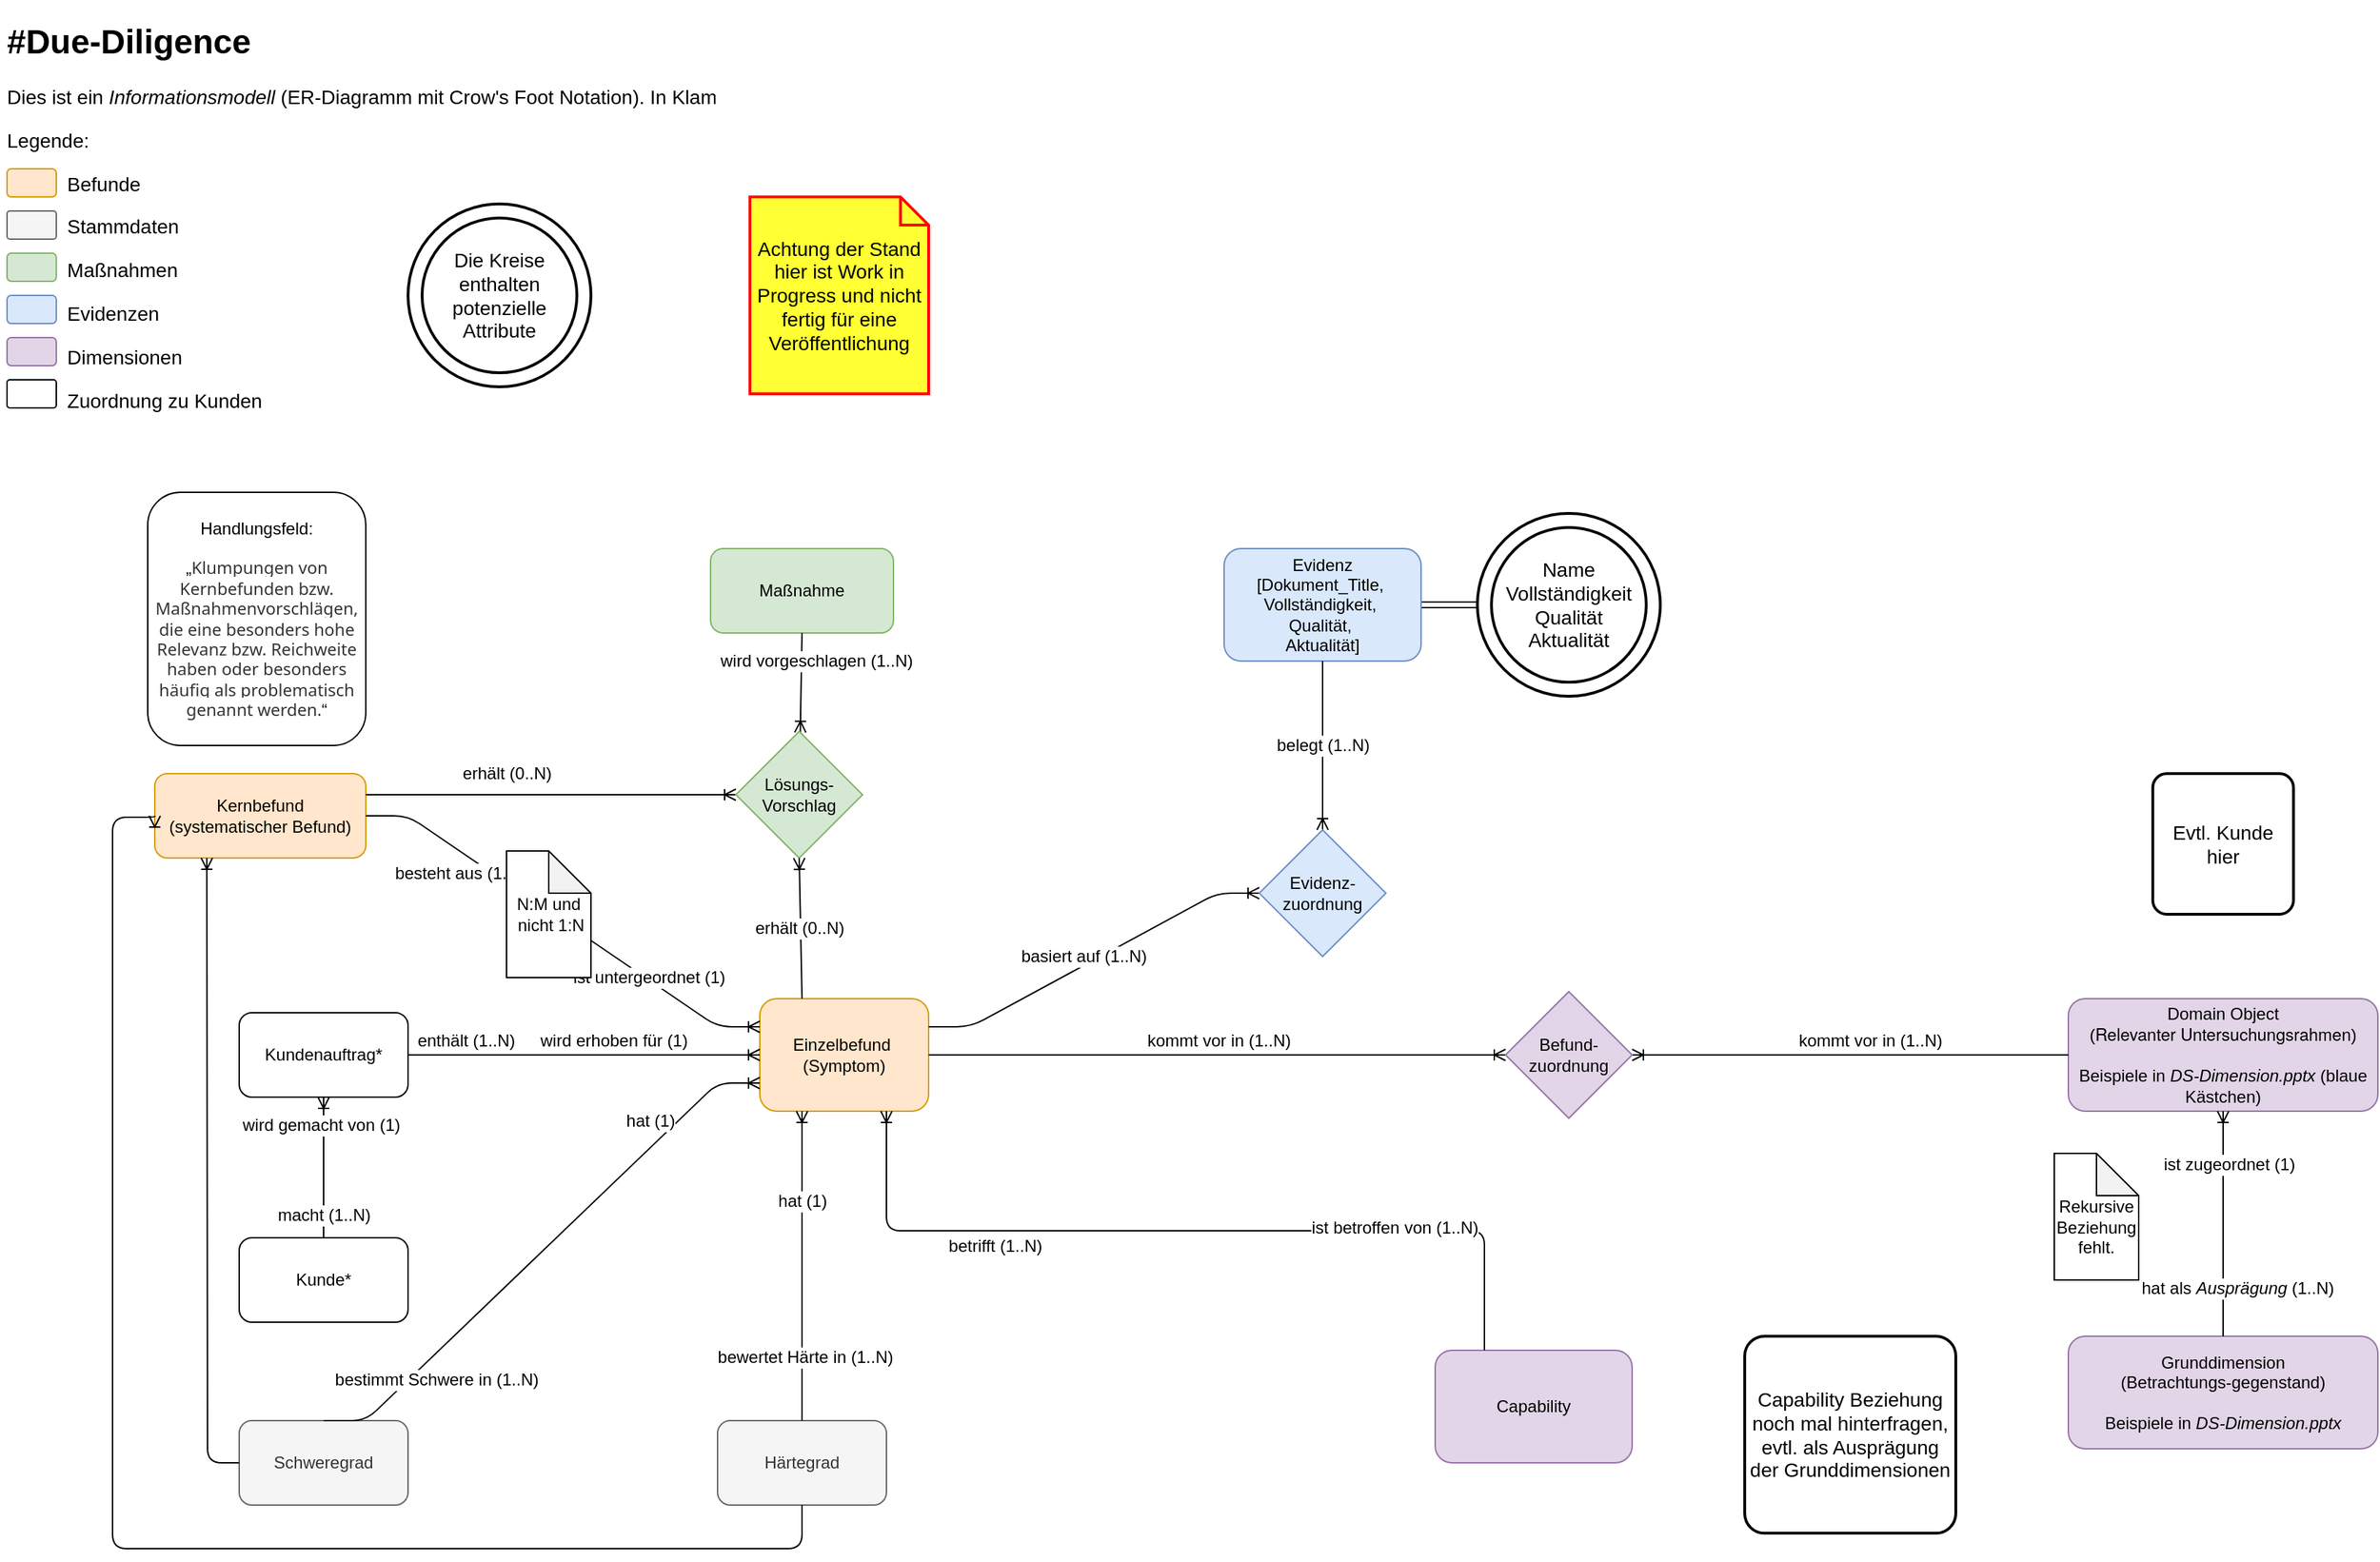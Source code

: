 <mxfile version="12.2.7" type="github" pages="1">
  <diagram name="Page-1" id="929967ad-93f9-6ef4-fab6-5d389245f69c">
    <mxGraphModel dx="1243" dy="812" grid="1" gridSize="10" guides="1" tooltips="1" connect="1" arrows="1" fold="1" page="1" pageScale="1.5" pageWidth="1169" pageHeight="826" background="none" math="0" shadow="0">
      <root>
        <mxCell id="0" style=";html=1;"/>
        <mxCell id="1" style=";html=1;" parent="0"/>
        <mxCell id="lpoHIjDjbp7n_Nv5GESF-1" value="&lt;span style=&quot;white-space: normal&quot;&gt;Einzelbefund&amp;nbsp;&lt;/span&gt;&lt;br style=&quot;white-space: normal&quot;&gt;&lt;span style=&quot;white-space: normal&quot;&gt;(Symptom)&lt;/span&gt;" style="rounded=1;whiteSpace=wrap;html=1;fillColor=#ffe6cc;strokeColor=#d79b00;" parent="1" vertex="1">
          <mxGeometry x="550" y="720" width="120" height="80" as="geometry"/>
        </mxCell>
        <mxCell id="lpoHIjDjbp7n_Nv5GESF-2" value="Grunddimension&lt;br&gt;(Betrachtungs-gegenstand)&lt;br&gt;&lt;br&gt;&lt;span style=&quot;text-align: left&quot;&gt;Beispiele in&amp;nbsp;&lt;/span&gt;&lt;i style=&quot;text-align: left&quot;&gt;DS-Dimension.pptx&lt;br&gt;&lt;/i&gt;" style="rounded=1;whiteSpace=wrap;html=1;fillColor=#e1d5e7;strokeColor=#9673a6;" parent="1" vertex="1">
          <mxGeometry x="1480" y="960" width="220" height="80" as="geometry"/>
        </mxCell>
        <mxCell id="lpoHIjDjbp7n_Nv5GESF-3" value="Kernbefund (systematischer Befund)" style="rounded=1;whiteSpace=wrap;html=1;fillColor=#ffe6cc;strokeColor=#d79b00;" parent="1" vertex="1">
          <mxGeometry x="120" y="560" width="150" height="60" as="geometry"/>
        </mxCell>
        <mxCell id="lpoHIjDjbp7n_Nv5GESF-4" value="" style="edgeStyle=entityRelationEdgeStyle;fontSize=12;html=1;endArrow=ERoneToMany;entryX=0;entryY=0.25;entryDx=0;entryDy=0;" parent="1" source="lpoHIjDjbp7n_Nv5GESF-3" target="lpoHIjDjbp7n_Nv5GESF-1" edge="1">
          <mxGeometry width="100" height="100" relative="1" as="geometry">
            <mxPoint x="250" y="930" as="sourcePoint"/>
            <mxPoint x="350" y="830" as="targetPoint"/>
          </mxGeometry>
        </mxCell>
        <mxCell id="jVlvGWDDENxsNVDKOX9u-14" value="besteht aus (1..N)" style="text;html=1;resizable=0;points=[];align=center;verticalAlign=middle;labelBackgroundColor=#ffffff;" parent="lpoHIjDjbp7n_Nv5GESF-4" vertex="1" connectable="0">
          <mxGeometry x="-0.647" y="-19" relative="1" as="geometry">
            <mxPoint x="26" y="9.5" as="offset"/>
          </mxGeometry>
        </mxCell>
        <mxCell id="jVlvGWDDENxsNVDKOX9u-16" value="ist untergeordnet (1)" style="text;html=1;resizable=0;points=[];align=center;verticalAlign=middle;labelBackgroundColor=#ffffff;" parent="lpoHIjDjbp7n_Nv5GESF-4" vertex="1" connectable="0">
          <mxGeometry x="0.581" y="-1" relative="1" as="geometry">
            <mxPoint x="-17" y="-15" as="offset"/>
          </mxGeometry>
        </mxCell>
        <mxCell id="lpoHIjDjbp7n_Nv5GESF-5" value="Domain Object&lt;br&gt;(&lt;span style=&quot;font-family: &amp;#34;helvetica neue&amp;#34;&quot;&gt;Relevanter Untersuchungsrahmen&lt;/span&gt;)&lt;br&gt;&lt;br&gt;&lt;span style=&quot;text-align: left&quot;&gt;Beispiele in&amp;nbsp;&lt;/span&gt;&lt;i style=&quot;text-align: left&quot;&gt;DS-Dimension.pptx&amp;nbsp;&lt;/i&gt;&lt;span style=&quot;text-align: left&quot;&gt;(blaue Kästchen)&lt;/span&gt;" style="rounded=1;whiteSpace=wrap;html=1;align=center;fillColor=#e1d5e7;strokeColor=#9673a6;" parent="1" vertex="1">
          <mxGeometry x="1480" y="720" width="220" height="80" as="geometry"/>
        </mxCell>
        <mxCell id="jVlvGWDDENxsNVDKOX9u-1" value="Schweregrad" style="rounded=1;whiteSpace=wrap;html=1;fillColor=#f5f5f5;strokeColor=#666666;fontColor=#333333;" parent="1" vertex="1">
          <mxGeometry x="180" y="1020" width="120" height="60" as="geometry"/>
        </mxCell>
        <mxCell id="jVlvGWDDENxsNVDKOX9u-2" value="Härtegrad" style="rounded=1;whiteSpace=wrap;html=1;fillColor=#f5f5f5;strokeColor=#666666;fontColor=#333333;" parent="1" vertex="1">
          <mxGeometry x="520" y="1020" width="120" height="60" as="geometry"/>
        </mxCell>
        <mxCell id="jVlvGWDDENxsNVDKOX9u-9" value="" style="fontSize=12;html=1;endArrow=ERoneToMany;exitX=0.5;exitY=0;exitDx=0;exitDy=0;edgeStyle=entityRelationEdgeStyle;elbow=vertical;" parent="1" source="jVlvGWDDENxsNVDKOX9u-1" edge="1">
          <mxGeometry width="100" height="100" relative="1" as="geometry">
            <mxPoint x="70" y="1140" as="sourcePoint"/>
            <mxPoint x="550" y="780" as="targetPoint"/>
          </mxGeometry>
        </mxCell>
        <mxCell id="jVlvGWDDENxsNVDKOX9u-12" value="bestimmt&amp;nbsp;Schwere in (1..N)" style="text;html=1;resizable=0;points=[];align=center;verticalAlign=middle;labelBackgroundColor=#ffffff;" parent="jVlvGWDDENxsNVDKOX9u-9" vertex="1" connectable="0">
          <mxGeometry x="-0.786" y="1" relative="1" as="geometry">
            <mxPoint x="41" y="-19.5" as="offset"/>
          </mxGeometry>
        </mxCell>
        <mxCell id="jVlvGWDDENxsNVDKOX9u-13" value="hat (1)" style="text;html=1;resizable=0;points=[];align=center;verticalAlign=middle;labelBackgroundColor=#ffffff;" parent="jVlvGWDDENxsNVDKOX9u-9" vertex="1" connectable="0">
          <mxGeometry x="0.771" y="-1" relative="1" as="geometry">
            <mxPoint x="-37.5" y="14.5" as="offset"/>
          </mxGeometry>
        </mxCell>
        <mxCell id="jVlvGWDDENxsNVDKOX9u-10" value="" style="fontSize=12;html=1;endArrow=ERoneToMany;entryX=0.25;entryY=1;entryDx=0;entryDy=0;exitX=0.5;exitY=0;exitDx=0;exitDy=0;" parent="1" source="jVlvGWDDENxsNVDKOX9u-2" target="lpoHIjDjbp7n_Nv5GESF-1" edge="1">
          <mxGeometry width="100" height="100" relative="1" as="geometry">
            <mxPoint x="70" y="1140" as="sourcePoint"/>
            <mxPoint x="170" y="1040" as="targetPoint"/>
          </mxGeometry>
        </mxCell>
        <mxCell id="jVlvGWDDENxsNVDKOX9u-17" value="hat (1)" style="text;html=1;resizable=0;points=[];align=center;verticalAlign=middle;labelBackgroundColor=#ffffff;" parent="jVlvGWDDENxsNVDKOX9u-10" vertex="1" connectable="0">
          <mxGeometry x="0.343" relative="1" as="geometry">
            <mxPoint y="-9" as="offset"/>
          </mxGeometry>
        </mxCell>
        <mxCell id="jVlvGWDDENxsNVDKOX9u-18" value="bewertet Härte in (1..N)" style="text;html=1;resizable=0;points=[];align=center;verticalAlign=middle;labelBackgroundColor=#ffffff;" parent="jVlvGWDDENxsNVDKOX9u-10" vertex="1" connectable="0">
          <mxGeometry x="-0.586" y="-2" relative="1" as="geometry">
            <mxPoint as="offset"/>
          </mxGeometry>
        </mxCell>
        <mxCell id="HfnrT11R_Q_UFA63fJiB-9" style="edgeStyle=orthogonalEdgeStyle;rounded=0;orthogonalLoop=1;jettySize=auto;html=1;exitX=1;exitY=0.5;exitDx=0;exitDy=0;entryX=0;entryY=0.5;entryDx=0;entryDy=0;shape=link;" edge="1" parent="1" source="jVlvGWDDENxsNVDKOX9u-22" target="HfnrT11R_Q_UFA63fJiB-7">
          <mxGeometry relative="1" as="geometry"/>
        </mxCell>
        <mxCell id="jVlvGWDDENxsNVDKOX9u-22" value="Evidenz &lt;br&gt;[&lt;span style=&quot;text-align: left&quot;&gt;Dokument_Title,&amp;nbsp;&lt;br&gt;&lt;/span&gt;&lt;span style=&quot;text-align: left&quot;&gt;Vollständigkeit,&amp;nbsp;&lt;br&gt;&lt;/span&gt;&lt;span style=&quot;text-align: left&quot;&gt;Qualität,&amp;nbsp;&lt;br&gt;&lt;/span&gt;&lt;span style=&quot;text-align: left&quot;&gt;Aktualität&lt;/span&gt;]" style="rounded=1;whiteSpace=wrap;html=1;fillColor=#dae8fc;strokeColor=#6c8ebf;" parent="1" vertex="1">
          <mxGeometry x="880" y="400" width="140" height="80" as="geometry"/>
        </mxCell>
        <mxCell id="tbm3mgn3CqdpKke_emqs-10" value="" style="fontSize=12;html=1;endArrow=ERoneToMany;exitX=0.5;exitY=0;exitDx=0;exitDy=0;entryX=0.5;entryY=1;entryDx=0;entryDy=0;elbow=vertical;" parent="1" source="lpoHIjDjbp7n_Nv5GESF-2" target="lpoHIjDjbp7n_Nv5GESF-5" edge="1">
          <mxGeometry width="100" height="100" relative="1" as="geometry">
            <mxPoint x="270" y="1100" as="sourcePoint"/>
            <mxPoint x="370" y="1000" as="targetPoint"/>
          </mxGeometry>
        </mxCell>
        <mxCell id="tbm3mgn3CqdpKke_emqs-11" value="ist zugeordnet (1)" style="text;html=1;resizable=0;points=[];align=center;verticalAlign=middle;labelBackgroundColor=#ffffff;" parent="tbm3mgn3CqdpKke_emqs-10" vertex="1" connectable="0">
          <mxGeometry x="0.524" y="-4" relative="1" as="geometry">
            <mxPoint as="offset"/>
          </mxGeometry>
        </mxCell>
        <mxCell id="tbm3mgn3CqdpKke_emqs-12" value="hat als&amp;nbsp;&lt;i&gt;Ausprägung&lt;/i&gt;&amp;nbsp;(1..N)" style="text;html=1;resizable=0;points=[];align=center;verticalAlign=middle;labelBackgroundColor=#ffffff;" parent="tbm3mgn3CqdpKke_emqs-10" vertex="1" connectable="0">
          <mxGeometry x="-0.524" y="1" relative="1" as="geometry">
            <mxPoint x="11" y="3.5" as="offset"/>
          </mxGeometry>
        </mxCell>
        <mxCell id="nOuzh2_DET2T8DFauegL-1" value="&lt;h1&gt;#Due-Diligence&lt;/h1&gt;&lt;p style=&quot;font-size: 14px&quot;&gt;&lt;font style=&quot;font-size: 14px&quot;&gt;Dies ist ein &lt;i&gt;Informationsmodell &lt;/i&gt;(ER-Diagramm mit Crow&#39;s Foot Notation). In Klammern stehen Synonyme, die finale Bezeichnung der Entitäten kann diskutiert werden. In einigen Fällen wurden schon mögliche Attribute in eckigen Klammern notiert.&lt;/font&gt;&lt;/p&gt;&lt;p style=&quot;font-size: 14px&quot;&gt;&lt;span&gt;Legende:&lt;/span&gt;&lt;/p&gt;&lt;p style=&quot;font-size: 14px&quot;&gt;&lt;font style=&quot;font-size: 14px&quot;&gt;&amp;nbsp; &amp;nbsp; &amp;nbsp; &amp;nbsp; &amp;nbsp; &amp;nbsp;Befunde&lt;/font&gt;&lt;/p&gt;&lt;p style=&quot;font-size: 14px&quot;&gt;&amp;nbsp; &amp;nbsp; &amp;nbsp; &amp;nbsp; &amp;nbsp; &amp;nbsp;Stammdaten&lt;/p&gt;&lt;p style=&quot;font-size: 14px&quot;&gt;&amp;nbsp; &amp;nbsp; &amp;nbsp; &amp;nbsp; &amp;nbsp; &amp;nbsp;Maßnahmen&lt;/p&gt;&lt;p style=&quot;font-size: 14px&quot;&gt;&amp;nbsp; &amp;nbsp; &amp;nbsp; &amp;nbsp; &amp;nbsp; &amp;nbsp;Evidenzen&lt;/p&gt;&lt;p style=&quot;font-size: 14px&quot;&gt;&amp;nbsp; &amp;nbsp; &amp;nbsp; &amp;nbsp; &amp;nbsp; &amp;nbsp;Dimensionen&lt;/p&gt;&lt;p style=&quot;font-size: 14px&quot;&gt;&amp;nbsp; &amp;nbsp; &amp;nbsp; &amp;nbsp; &amp;nbsp; &amp;nbsp;Zuordnung zu Kunden&lt;/p&gt;&lt;p style=&quot;font-size: 14px&quot;&gt;&lt;br&gt;&lt;/p&gt;&lt;p&gt;&lt;br&gt;&lt;/p&gt;" style="text;html=1;strokeColor=none;fillColor=none;spacing=5;spacingTop=-20;whiteSpace=wrap;overflow=hidden;rounded=0;" parent="1" vertex="1">
          <mxGeometry x="10" y="20" width="1580" height="300" as="geometry"/>
        </mxCell>
        <mxCell id="nOuzh2_DET2T8DFauegL-2" value="" style="rounded=1;whiteSpace=wrap;html=1;fillColor=#ffe6cc;strokeColor=#d79b00;" parent="1" vertex="1">
          <mxGeometry x="15" y="130" width="35" height="20" as="geometry"/>
        </mxCell>
        <mxCell id="nOuzh2_DET2T8DFauegL-5" value="" style="rounded=1;whiteSpace=wrap;html=1;fillColor=#f5f5f5;strokeColor=#666666;fontColor=#333333;arcSize=10;" parent="1" vertex="1">
          <mxGeometry x="15" y="160" width="35" height="20" as="geometry"/>
        </mxCell>
        <mxCell id="nOuzh2_DET2T8DFauegL-6" value="" style="rounded=1;html=1;whiteSpace=wrap;fillColor=#d5e8d4;strokeColor=#82b366;" parent="1" vertex="1">
          <mxGeometry x="15" y="190" width="35" height="20" as="geometry"/>
        </mxCell>
        <mxCell id="nOuzh2_DET2T8DFauegL-8" value="" style="rounded=1;whiteSpace=wrap;html=1;fillColor=#dae8fc;strokeColor=#6c8ebf;" parent="1" vertex="1">
          <mxGeometry x="15" y="220" width="35" height="20" as="geometry"/>
        </mxCell>
        <mxCell id="nOuzh2_DET2T8DFauegL-9" value="" style="rounded=1;whiteSpace=wrap;html=1;align=center;fillColor=#e1d5e7;strokeColor=#9673a6;" parent="1" vertex="1">
          <mxGeometry x="15" y="250" width="35" height="20" as="geometry"/>
        </mxCell>
        <mxCell id="nOuzh2_DET2T8DFauegL-12" value="Maßnahme" style="rounded=1;html=1;whiteSpace=wrap;fillColor=#d5e8d4;strokeColor=#82b366;" parent="1" vertex="1">
          <mxGeometry x="515" y="400" width="130" height="60" as="geometry"/>
        </mxCell>
        <mxCell id="nOuzh2_DET2T8DFauegL-20" value="" style="edgeStyle=entityRelationEdgeStyle;fontSize=12;html=1;endArrow=ERoneToMany;exitX=1;exitY=0.25;exitDx=0;exitDy=0;entryX=0;entryY=0.5;entryDx=0;entryDy=0;" parent="1" source="lpoHIjDjbp7n_Nv5GESF-1" target="mS2glyXy2kB5kTSKIdPd-10" edge="1">
          <mxGeometry width="100" height="100" relative="1" as="geometry">
            <mxPoint x="730" y="729" as="sourcePoint"/>
            <mxPoint x="880.4" y="640.2" as="targetPoint"/>
          </mxGeometry>
        </mxCell>
        <mxCell id="nOuzh2_DET2T8DFauegL-25" value="basiert auf (1..N)" style="text;html=1;resizable=0;points=[];align=center;verticalAlign=middle;labelBackgroundColor=#ffffff;" parent="nOuzh2_DET2T8DFauegL-20" vertex="1" connectable="0">
          <mxGeometry x="-0.61" y="2" relative="1" as="geometry">
            <mxPoint x="63" y="-38.5" as="offset"/>
          </mxGeometry>
        </mxCell>
        <mxCell id="nOuzh2_DET2T8DFauegL-21" value="" style="fontSize=12;html=1;endArrow=ERoneToMany;exitX=0.5;exitY=1;exitDx=0;exitDy=0;entryX=0.5;entryY=0;entryDx=0;entryDy=0;" parent="1" source="jVlvGWDDENxsNVDKOX9u-22" target="mS2glyXy2kB5kTSKIdPd-10" edge="1">
          <mxGeometry width="100" height="100" relative="1" as="geometry">
            <mxPoint x="950" y="750" as="sourcePoint"/>
            <mxPoint x="950" y="610" as="targetPoint"/>
          </mxGeometry>
        </mxCell>
        <mxCell id="nOuzh2_DET2T8DFauegL-22" value="belegt (1..N)" style="text;html=1;resizable=0;points=[];align=center;verticalAlign=middle;labelBackgroundColor=#ffffff;" parent="nOuzh2_DET2T8DFauegL-21" vertex="1" connectable="0">
          <mxGeometry x="-0.667" y="2" relative="1" as="geometry">
            <mxPoint x="-2" y="40" as="offset"/>
          </mxGeometry>
        </mxCell>
        <mxCell id="oxu1X0Uhrvyfg57hmDgI-2" value="" style="fontSize=12;html=1;endArrow=ERoneToMany;entryX=0;entryY=0.5;entryDx=0;entryDy=0;exitX=1;exitY=0.25;exitDx=0;exitDy=0;" parent="1" source="lpoHIjDjbp7n_Nv5GESF-3" target="mS2glyXy2kB5kTSKIdPd-1" edge="1">
          <mxGeometry width="100" height="100" relative="1" as="geometry">
            <mxPoint x="270" y="570" as="sourcePoint"/>
            <mxPoint x="195" y="470" as="targetPoint"/>
          </mxGeometry>
        </mxCell>
        <mxCell id="oxu1X0Uhrvyfg57hmDgI-4" value="erhält (0..N)" style="text;html=1;resizable=0;points=[];align=center;verticalAlign=middle;labelBackgroundColor=#ffffff;" parent="oxu1X0Uhrvyfg57hmDgI-2" vertex="1" connectable="0">
          <mxGeometry x="-0.585" y="-1" relative="1" as="geometry">
            <mxPoint x="45" y="-16" as="offset"/>
          </mxGeometry>
        </mxCell>
        <mxCell id="oxu1X0Uhrvyfg57hmDgI-3" value="" style="fontSize=12;html=1;endArrow=ERoneToMany;exitX=0.5;exitY=1;exitDx=0;exitDy=0;" parent="1" source="nOuzh2_DET2T8DFauegL-12" target="mS2glyXy2kB5kTSKIdPd-1" edge="1">
          <mxGeometry width="100" height="100" relative="1" as="geometry">
            <mxPoint x="579" y="470" as="sourcePoint"/>
            <mxPoint x="260" y="440" as="targetPoint"/>
          </mxGeometry>
        </mxCell>
        <mxCell id="oxu1X0Uhrvyfg57hmDgI-7" value="wird vorgeschlagen (1..N)" style="text;html=1;resizable=0;points=[];align=center;verticalAlign=middle;labelBackgroundColor=#ffffff;" parent="oxu1X0Uhrvyfg57hmDgI-3" vertex="1" connectable="0">
          <mxGeometry x="-0.607" y="-1" relative="1" as="geometry">
            <mxPoint x="11" y="6" as="offset"/>
          </mxGeometry>
        </mxCell>
        <mxCell id="oxu1X0Uhrvyfg57hmDgI-8" value="&lt;span style=&quot;text-align: left&quot;&gt;Capability&lt;br&gt;&lt;/span&gt;" style="rounded=1;whiteSpace=wrap;html=1;fillColor=#e1d5e7;strokeColor=#9673a6;" parent="1" vertex="1">
          <mxGeometry x="1030" y="970" width="140" height="80" as="geometry"/>
        </mxCell>
        <mxCell id="oxu1X0Uhrvyfg57hmDgI-9" value="" style="fontSize=12;html=1;endArrow=ERoneToMany;exitX=0.25;exitY=0;exitDx=0;exitDy=0;elbow=vertical;entryX=0.75;entryY=1;entryDx=0;entryDy=0;edgeStyle=orthogonalEdgeStyle;" parent="1" source="oxu1X0Uhrvyfg57hmDgI-8" target="lpoHIjDjbp7n_Nv5GESF-1" edge="1">
          <mxGeometry width="100" height="100" relative="1" as="geometry">
            <mxPoint x="720" y="1000" as="sourcePoint"/>
            <mxPoint x="666" y="790" as="targetPoint"/>
          </mxGeometry>
        </mxCell>
        <mxCell id="oxu1X0Uhrvyfg57hmDgI-10" value="ist betroffen von (1..N)" style="text;html=1;resizable=0;points=[];align=center;verticalAlign=middle;labelBackgroundColor=#ffffff;" parent="oxu1X0Uhrvyfg57hmDgI-9" vertex="1" connectable="0">
          <mxGeometry x="-0.498" y="-2" relative="1" as="geometry">
            <mxPoint as="offset"/>
          </mxGeometry>
        </mxCell>
        <mxCell id="oxu1X0Uhrvyfg57hmDgI-11" value="betrifft (1..N)" style="text;html=1;resizable=0;points=[];align=center;verticalAlign=middle;labelBackgroundColor=#ffffff;" parent="oxu1X0Uhrvyfg57hmDgI-9" vertex="1" connectable="0">
          <mxGeometry x="0.573" y="-1" relative="1" as="geometry">
            <mxPoint x="35" y="12" as="offset"/>
          </mxGeometry>
        </mxCell>
        <mxCell id="oxu1X0Uhrvyfg57hmDgI-15" value="" style="edgeStyle=entityRelationEdgeStyle;fontSize=12;html=1;endArrow=ERoneToMany;exitX=1;exitY=0.5;exitDx=0;exitDy=0;entryX=0;entryY=0.5;entryDx=0;entryDy=0;" parent="1" source="lpoHIjDjbp7n_Nv5GESF-1" target="8C67H_EtA0prf0B1v2a5-1" edge="1">
          <mxGeometry width="100" height="100" relative="1" as="geometry">
            <mxPoint x="920" y="830" as="sourcePoint"/>
            <mxPoint x="1020" y="730" as="targetPoint"/>
          </mxGeometry>
        </mxCell>
        <mxCell id="oxu1X0Uhrvyfg57hmDgI-18" value="kommt vor in (1..N)" style="text;html=1;resizable=0;points=[];align=center;verticalAlign=middle;labelBackgroundColor=#ffffff;" parent="oxu1X0Uhrvyfg57hmDgI-15" vertex="1" connectable="0">
          <mxGeometry x="0.656" y="1" relative="1" as="geometry">
            <mxPoint x="-134" y="-9" as="offset"/>
          </mxGeometry>
        </mxCell>
        <mxCell id="oxu1X0Uhrvyfg57hmDgI-16" value="" style="fontSize=12;html=1;endArrow=ERoneToMany;entryX=1;entryY=0.5;entryDx=0;entryDy=0;exitX=0;exitY=0.5;exitDx=0;exitDy=0;" parent="1" source="lpoHIjDjbp7n_Nv5GESF-5" target="8C67H_EtA0prf0B1v2a5-1" edge="1">
          <mxGeometry width="100" height="100" relative="1" as="geometry">
            <mxPoint x="1360" y="770" as="sourcePoint"/>
            <mxPoint x="860" y="1010" as="targetPoint"/>
          </mxGeometry>
        </mxCell>
        <mxCell id="oxu1X0Uhrvyfg57hmDgI-19" value="kommt vor in (1..N)" style="text;html=1;resizable=0;points=[];align=center;verticalAlign=middle;labelBackgroundColor=#ffffff;" parent="oxu1X0Uhrvyfg57hmDgI-16" vertex="1" connectable="0">
          <mxGeometry x="-0.667" relative="1" as="geometry">
            <mxPoint x="-90" y="-10" as="offset"/>
          </mxGeometry>
        </mxCell>
        <mxCell id="8C67H_EtA0prf0B1v2a5-1" value="Befund-zuordnung" style="rhombus;whiteSpace=wrap;html=1;fillColor=#e1d5e7;strokeColor=#9673a6;" parent="1" vertex="1">
          <mxGeometry x="1080" y="715" width="90" height="90" as="geometry"/>
        </mxCell>
        <mxCell id="mS2glyXy2kB5kTSKIdPd-1" value="Lösungs-Vorschlag" style="rhombus;whiteSpace=wrap;html=1;fillColor=#d5e8d4;strokeColor=#82b366;" parent="1" vertex="1">
          <mxGeometry x="533" y="530" width="90" height="90" as="geometry"/>
        </mxCell>
        <mxCell id="mS2glyXy2kB5kTSKIdPd-4" value="" style="fontSize=12;html=1;endArrow=ERoneToMany;entryX=0.5;entryY=1;entryDx=0;entryDy=0;exitX=0.25;exitY=0;exitDx=0;exitDy=0;" parent="1" source="lpoHIjDjbp7n_Nv5GESF-1" target="mS2glyXy2kB5kTSKIdPd-1" edge="1">
          <mxGeometry width="100" height="100" relative="1" as="geometry">
            <mxPoint x="340" y="855" as="sourcePoint"/>
            <mxPoint x="440" y="755" as="targetPoint"/>
          </mxGeometry>
        </mxCell>
        <mxCell id="mS2glyXy2kB5kTSKIdPd-7" value="erhält (0..N)" style="text;html=1;resizable=0;points=[];align=center;verticalAlign=middle;labelBackgroundColor=#ffffff;" parent="mS2glyXy2kB5kTSKIdPd-4" vertex="1" connectable="0">
          <mxGeometry x="0.0" y="1" relative="1" as="geometry">
            <mxPoint as="offset"/>
          </mxGeometry>
        </mxCell>
        <mxCell id="mS2glyXy2kB5kTSKIdPd-10" value="Evidenz-zuordnung" style="rhombus;whiteSpace=wrap;html=1;fillColor=#dae8fc;strokeColor=#6c8ebf;" parent="1" vertex="1">
          <mxGeometry x="905" y="600" width="90" height="90" as="geometry"/>
        </mxCell>
        <mxCell id="dpxNeViVGeD-j7b1jcPo-1" value="Kunde*" style="rounded=1;whiteSpace=wrap;html=1;" parent="1" vertex="1">
          <mxGeometry x="180" y="890" width="120" height="60" as="geometry"/>
        </mxCell>
        <mxCell id="dpxNeViVGeD-j7b1jcPo-4" value="Kundenauftrag*" style="rounded=1;whiteSpace=wrap;html=1;" parent="1" vertex="1">
          <mxGeometry x="180" y="730" width="120" height="60" as="geometry"/>
        </mxCell>
        <mxCell id="dpxNeViVGeD-j7b1jcPo-5" value="" style="edgeStyle=entityRelationEdgeStyle;fontSize=12;html=1;endArrow=ERoneToMany;exitX=1;exitY=0.5;exitDx=0;exitDy=0;entryX=0;entryY=0.5;entryDx=0;entryDy=0;" parent="1" source="dpxNeViVGeD-j7b1jcPo-4" target="lpoHIjDjbp7n_Nv5GESF-1" edge="1">
          <mxGeometry width="100" height="100" relative="1" as="geometry">
            <mxPoint x="170" y="940" as="sourcePoint"/>
            <mxPoint x="400" y="810" as="targetPoint"/>
          </mxGeometry>
        </mxCell>
        <mxCell id="dpxNeViVGeD-j7b1jcPo-9" value="enthält (1..N)" style="text;html=1;resizable=0;points=[];align=center;verticalAlign=middle;labelBackgroundColor=#ffffff;" parent="dpxNeViVGeD-j7b1jcPo-5" vertex="1" connectable="0">
          <mxGeometry x="-0.8" relative="1" as="geometry">
            <mxPoint x="16" y="-10" as="offset"/>
          </mxGeometry>
        </mxCell>
        <mxCell id="dpxNeViVGeD-j7b1jcPo-6" value="" style="fontSize=12;html=1;endArrow=ERoneToMany;entryX=0.5;entryY=1;entryDx=0;entryDy=0;exitX=0.5;exitY=0;exitDx=0;exitDy=0;" parent="1" source="dpxNeViVGeD-j7b1jcPo-1" target="dpxNeViVGeD-j7b1jcPo-4" edge="1">
          <mxGeometry width="100" height="100" relative="1" as="geometry">
            <mxPoint x="100" y="930" as="sourcePoint"/>
            <mxPoint x="200" y="830" as="targetPoint"/>
          </mxGeometry>
        </mxCell>
        <mxCell id="dpxNeViVGeD-j7b1jcPo-7" value="macht (1..N)" style="text;html=1;resizable=0;points=[];align=center;verticalAlign=middle;labelBackgroundColor=#ffffff;" parent="dpxNeViVGeD-j7b1jcPo-6" vertex="1" connectable="0">
          <mxGeometry x="-0.684" relative="1" as="geometry">
            <mxPoint as="offset"/>
          </mxGeometry>
        </mxCell>
        <mxCell id="dpxNeViVGeD-j7b1jcPo-8" value="wird gemacht von (1)" style="text;html=1;resizable=0;points=[];align=center;verticalAlign=middle;labelBackgroundColor=#ffffff;" parent="dpxNeViVGeD-j7b1jcPo-6" vertex="1" connectable="0">
          <mxGeometry x="0.611" y="2" relative="1" as="geometry">
            <mxPoint as="offset"/>
          </mxGeometry>
        </mxCell>
        <mxCell id="dpxNeViVGeD-j7b1jcPo-10" value="wird erhoben für (1)" style="text;html=1;resizable=0;points=[];align=center;verticalAlign=middle;labelBackgroundColor=#ffffff;" parent="1" vertex="1" connectable="0">
          <mxGeometry x="430" y="760" as="geometry">
            <mxPoint x="16" y="-10" as="offset"/>
          </mxGeometry>
        </mxCell>
        <mxCell id="dpxNeViVGeD-j7b1jcPo-11" value="" style="rounded=1;whiteSpace=wrap;html=1;arcSize=10;" parent="1" vertex="1">
          <mxGeometry x="15" y="280" width="35" height="20" as="geometry"/>
        </mxCell>
        <mxCell id="dpxNeViVGeD-j7b1jcPo-12" value="Evtl. Kunde hier" style="strokeWidth=2;rounded=1;arcSize=10;whiteSpace=wrap;html=1;align=center;fontSize=14;" parent="1" vertex="1">
          <mxGeometry x="1540" y="560" width="100" height="100" as="geometry"/>
        </mxCell>
        <mxCell id="dpxNeViVGeD-j7b1jcPo-13" value="Capability Beziehung noch mal hinterfragen,&lt;br&gt;evtl. als Ausprägung der Grunddimensionen" style="strokeWidth=2;rounded=1;arcSize=10;whiteSpace=wrap;html=1;align=center;fontSize=14;" parent="1" vertex="1">
          <mxGeometry x="1250" y="960" width="150" height="140" as="geometry"/>
        </mxCell>
        <mxCell id="HfnrT11R_Q_UFA63fJiB-1" value="Handlungsfeld:&lt;br&gt;&lt;br&gt;„&lt;span style=&quot;color: rgb(51 , 51 , 51) ; font-family: &amp;#34;segoe ui&amp;#34; , &amp;#34;segoe ui web&amp;#34; , &amp;#34;arial&amp;#34; , &amp;#34;verdana&amp;#34; , sans-serif ; text-align: left ; white-space: pre-wrap ; background-color: rgb(255 , 255 , 255)&quot;&gt;Klumpungen von Kernbefunden bzw. Maßnahmenvorschlägen, die eine besonders hohe Relevanz bzw. Reichweite haben oder besonders häufig als problematisch genannt werden.&lt;/span&gt;“" style="rounded=1;whiteSpace=wrap;html=1;" vertex="1" parent="1">
          <mxGeometry x="115" y="360" width="155" height="180" as="geometry"/>
        </mxCell>
        <mxCell id="HfnrT11R_Q_UFA63fJiB-3" value="N:M und&lt;br&gt;&amp;nbsp;nicht 1:N" style="shape=note;whiteSpace=wrap;html=1;backgroundOutline=1;darkOpacity=0.05;" vertex="1" parent="1">
          <mxGeometry x="370" y="615" width="60" height="90" as="geometry"/>
        </mxCell>
        <mxCell id="HfnrT11R_Q_UFA63fJiB-4" value="&lt;br&gt;Rekursive Beziehung fehlt." style="shape=note;whiteSpace=wrap;html=1;backgroundOutline=1;darkOpacity=0.05;" vertex="1" parent="1">
          <mxGeometry x="1470" y="830" width="60" height="90" as="geometry"/>
        </mxCell>
        <mxCell id="HfnrT11R_Q_UFA63fJiB-5" value="" style="edgeStyle=orthogonalEdgeStyle;fontSize=12;html=1;endArrow=ERoneToMany;exitX=0.5;exitY=1;exitDx=0;exitDy=0;entryX=0;entryY=0.5;entryDx=0;entryDy=0;" edge="1" parent="1" source="jVlvGWDDENxsNVDKOX9u-2" target="lpoHIjDjbp7n_Nv5GESF-3">
          <mxGeometry width="100" height="100" relative="1" as="geometry">
            <mxPoint x="10" y="690" as="sourcePoint"/>
            <mxPoint x="110" y="590" as="targetPoint"/>
            <Array as="points">
              <mxPoint x="580" y="1111"/>
              <mxPoint x="90" y="1111"/>
              <mxPoint x="90" y="591"/>
            </Array>
          </mxGeometry>
        </mxCell>
        <mxCell id="HfnrT11R_Q_UFA63fJiB-6" value="" style="edgeStyle=orthogonalEdgeStyle;fontSize=12;html=1;endArrow=ERoneToMany;exitX=0;exitY=0.5;exitDx=0;exitDy=0;" edge="1" parent="1" source="jVlvGWDDENxsNVDKOX9u-1">
          <mxGeometry width="100" height="100" relative="1" as="geometry">
            <mxPoint x="20" y="1230" as="sourcePoint"/>
            <mxPoint x="157" y="620" as="targetPoint"/>
          </mxGeometry>
        </mxCell>
        <mxCell id="HfnrT11R_Q_UFA63fJiB-7" value="Name&lt;br&gt;Vollständigkeit&lt;br&gt;Qualität&lt;br&gt;Aktualität" style="ellipse;shape=doubleEllipse;margin=10;strokeWidth=2;fontSize=14;whiteSpace=wrap;html=1;align=center;" vertex="1" parent="1">
          <mxGeometry x="1060" y="375" width="130" height="130" as="geometry"/>
        </mxCell>
        <mxCell id="HfnrT11R_Q_UFA63fJiB-10" value="Die Kreise enthalten potenzielle Attribute" style="ellipse;shape=doubleEllipse;margin=10;strokeWidth=2;fontSize=14;whiteSpace=wrap;html=1;align=center;fillColor=#ffffff;" vertex="1" parent="1">
          <mxGeometry x="300" y="155" width="130" height="130" as="geometry"/>
        </mxCell>
        <mxCell id="HfnrT11R_Q_UFA63fJiB-14" value="Achtung der Stand hier ist Work in Progress und nicht fertig für eine Veröffentlichung" style="shape=note;strokeWidth=2;fontSize=14;size=20;whiteSpace=wrap;html=1;gradientColor=none;strokeColor=#FF0303;fillColor=#FFFF33;" vertex="1" parent="1">
          <mxGeometry x="543" y="150" width="127" height="140" as="geometry"/>
        </mxCell>
      </root>
    </mxGraphModel>
  </diagram>
</mxfile>
